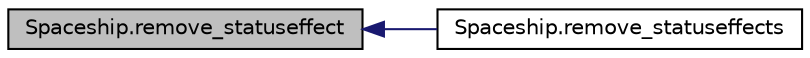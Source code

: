digraph "Spaceship.remove_statuseffect"
{
  edge [fontname="Helvetica",fontsize="10",labelfontname="Helvetica",labelfontsize="10"];
  node [fontname="Helvetica",fontsize="10",shape=record];
  rankdir="LR";
  Node113 [label="Spaceship.remove_statuseffect",height=0.2,width=0.4,color="black", fillcolor="grey75", style="filled", fontcolor="black"];
  Node113 -> Node114 [dir="back",color="midnightblue",fontsize="10",style="solid",fontname="Helvetica"];
  Node114 [label="Spaceship.remove_statuseffects",height=0.2,width=0.4,color="black", fillcolor="white", style="filled",URL="$class_spaceship.html#aa022b21fc3d102181d347b1bc1e81cba",tooltip="Entfernt mehrere StatusEffects "];
}
